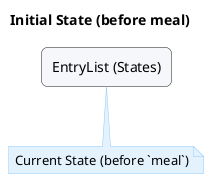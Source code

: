 @startuml
' ===== Initial State (before meal) =====
title Initial State (before meal)

skinparam shadowing false
skinparam defaultFontName Arial
skinparam rectangle {
  RoundCorner 12
  FontSize 14
}
skinparam note {
  BackgroundColor #E3F2FD
  BorderColor #90CAF9
  RoundCorner 12
}

rectangle "EntryList (States)" as EL #F5F7FA {
  ' empty before adding a measurement
}

' show "current state" pointer
note as CS #E3F2FD
Current State (before `meal`)
end note
CS -up-> EL

@enduml